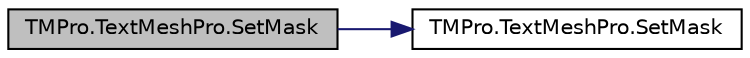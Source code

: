digraph "TMPro.TextMeshPro.SetMask"
{
 // LATEX_PDF_SIZE
  edge [fontname="Helvetica",fontsize="10",labelfontname="Helvetica",labelfontsize="10"];
  node [fontname="Helvetica",fontsize="10",shape=record];
  rankdir="LR";
  Node1 [label="TMPro.TextMeshPro.SetMask",height=0.2,width=0.4,color="black", fillcolor="grey75", style="filled", fontcolor="black",tooltip="Function used to set the mask type, coordinates and softness"];
  Node1 -> Node2 [color="midnightblue",fontsize="10",style="solid",fontname="Helvetica"];
  Node2 [label="TMPro.TextMeshPro.SetMask",height=0.2,width=0.4,color="black", fillcolor="white", style="filled",URL="$class_t_m_pro_1_1_text_mesh_pro.html#ae6c2606deaf5123ee63defb1582cbc50",tooltip="Function used to set the mask type and coordinates in World Space"];
}
